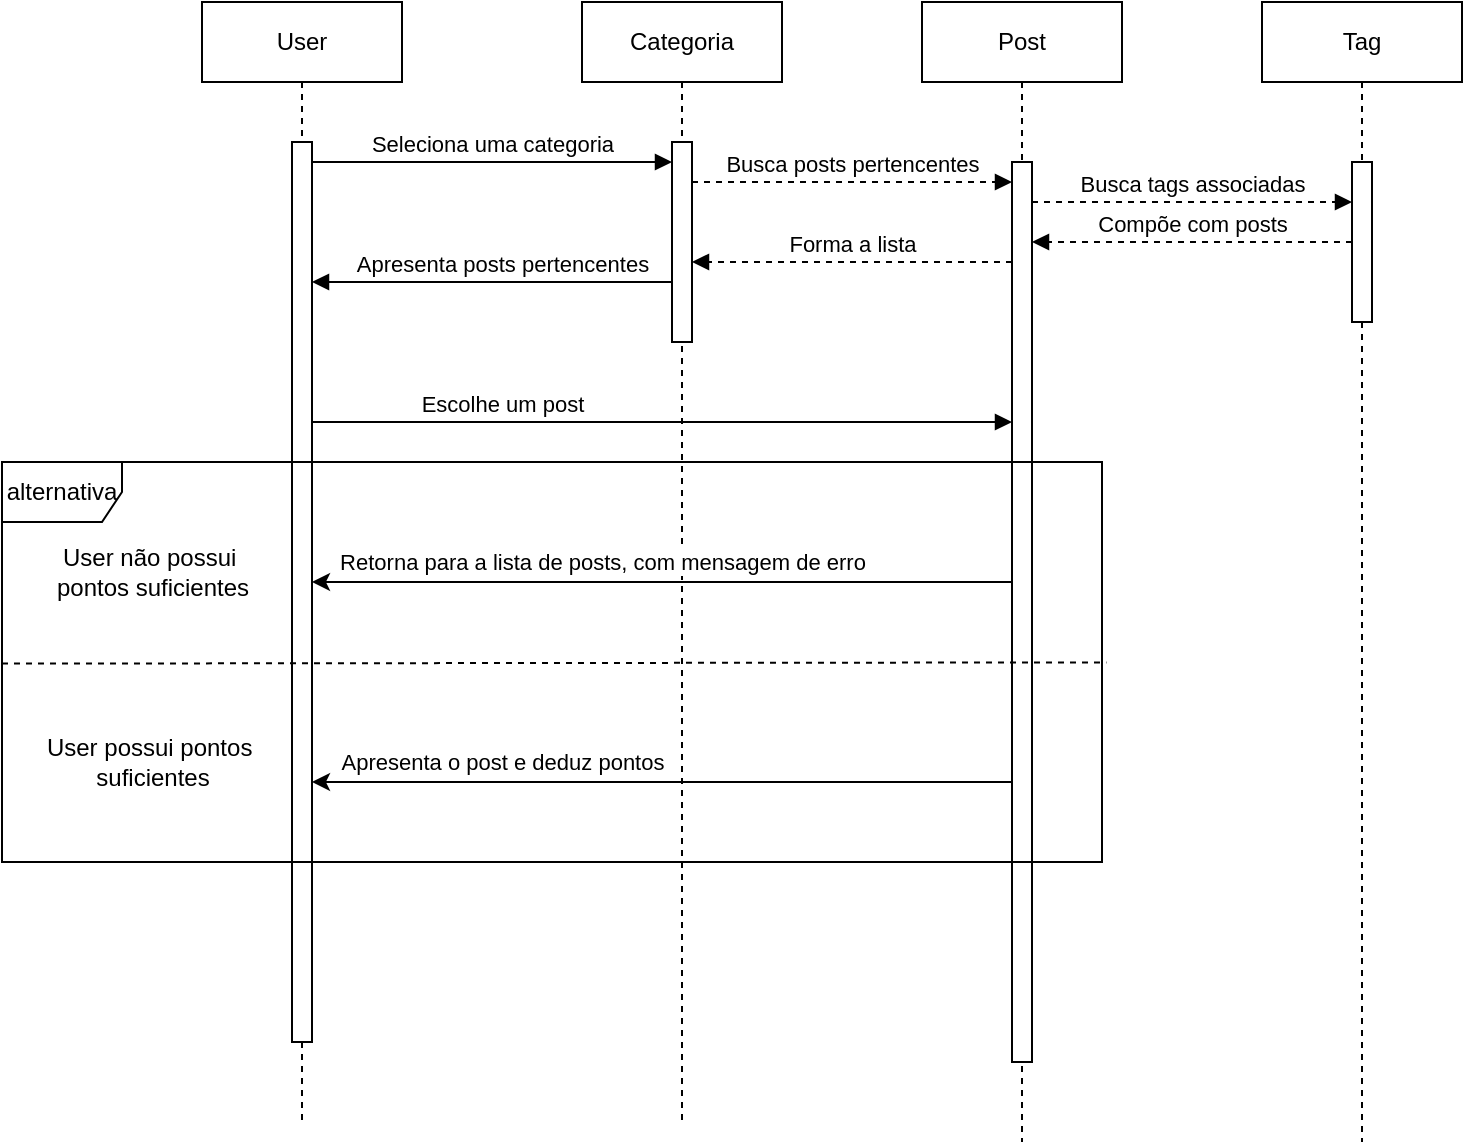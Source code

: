 <mxfile version="26.0.16">
  <diagram name="Page-1" id="2YBvvXClWsGukQMizWep">
    <mxGraphModel dx="1502" dy="677" grid="1" gridSize="10" guides="1" tooltips="1" connect="1" arrows="1" fold="1" page="1" pageScale="1" pageWidth="850" pageHeight="1100" math="0" shadow="0">
      <root>
        <mxCell id="0" />
        <mxCell id="1" parent="0" />
        <mxCell id="aM9ryv3xv72pqoxQDRHE-1" value="User" style="shape=umlLifeline;perimeter=lifelinePerimeter;whiteSpace=wrap;html=1;container=0;dropTarget=0;collapsible=0;recursiveResize=0;outlineConnect=0;portConstraint=eastwest;newEdgeStyle={&quot;edgeStyle&quot;:&quot;elbowEdgeStyle&quot;,&quot;elbow&quot;:&quot;vertical&quot;,&quot;curved&quot;:0,&quot;rounded&quot;:0};" parent="1" vertex="1">
          <mxGeometry x="180" y="30" width="100" height="560" as="geometry" />
        </mxCell>
        <mxCell id="aM9ryv3xv72pqoxQDRHE-2" value="" style="html=1;points=[];perimeter=orthogonalPerimeter;outlineConnect=0;targetShapes=umlLifeline;portConstraint=eastwest;newEdgeStyle={&quot;edgeStyle&quot;:&quot;elbowEdgeStyle&quot;,&quot;elbow&quot;:&quot;vertical&quot;,&quot;curved&quot;:0,&quot;rounded&quot;:0};" parent="aM9ryv3xv72pqoxQDRHE-1" vertex="1">
          <mxGeometry x="45" y="70" width="10" height="450" as="geometry" />
        </mxCell>
        <mxCell id="aM9ryv3xv72pqoxQDRHE-5" value="Categoria" style="shape=umlLifeline;perimeter=lifelinePerimeter;whiteSpace=wrap;html=1;container=0;dropTarget=0;collapsible=0;recursiveResize=0;outlineConnect=0;portConstraint=eastwest;newEdgeStyle={&quot;edgeStyle&quot;:&quot;elbowEdgeStyle&quot;,&quot;elbow&quot;:&quot;vertical&quot;,&quot;curved&quot;:0,&quot;rounded&quot;:0};" parent="1" vertex="1">
          <mxGeometry x="370" y="30" width="100" height="560" as="geometry" />
        </mxCell>
        <mxCell id="aM9ryv3xv72pqoxQDRHE-6" value="" style="html=1;points=[];perimeter=orthogonalPerimeter;outlineConnect=0;targetShapes=umlLifeline;portConstraint=eastwest;newEdgeStyle={&quot;edgeStyle&quot;:&quot;elbowEdgeStyle&quot;,&quot;elbow&quot;:&quot;vertical&quot;,&quot;curved&quot;:0,&quot;rounded&quot;:0};" parent="aM9ryv3xv72pqoxQDRHE-5" vertex="1">
          <mxGeometry x="45" y="70" width="10" height="100" as="geometry" />
        </mxCell>
        <mxCell id="aM9ryv3xv72pqoxQDRHE-7" value="Seleciona uma categoria" style="html=1;verticalAlign=bottom;endArrow=block;edgeStyle=elbowEdgeStyle;elbow=horizontal;curved=0;rounded=0;" parent="1" source="aM9ryv3xv72pqoxQDRHE-2" target="aM9ryv3xv72pqoxQDRHE-6" edge="1">
          <mxGeometry relative="1" as="geometry">
            <mxPoint x="345" y="120" as="sourcePoint" />
            <Array as="points">
              <mxPoint x="330" y="110" />
            </Array>
          </mxGeometry>
        </mxCell>
        <mxCell id="aM9ryv3xv72pqoxQDRHE-9" value="Apresenta posts pertencentes" style="html=1;verticalAlign=bottom;endArrow=block;edgeStyle=elbowEdgeStyle;elbow=vertical;curved=0;rounded=0;" parent="1" target="aM9ryv3xv72pqoxQDRHE-2" edge="1">
          <mxGeometry x="-0.056" relative="1" as="geometry">
            <mxPoint x="415" y="170" as="sourcePoint" />
            <Array as="points">
              <mxPoint x="350" y="170" />
            </Array>
            <mxPoint x="240" y="170" as="targetPoint" />
            <mxPoint as="offset" />
          </mxGeometry>
        </mxCell>
        <mxCell id="K3tkkCh4TKfrHV-Ib_or-1" value="Post" style="shape=umlLifeline;perimeter=lifelinePerimeter;whiteSpace=wrap;html=1;container=0;dropTarget=0;collapsible=0;recursiveResize=0;outlineConnect=0;portConstraint=eastwest;newEdgeStyle={&quot;edgeStyle&quot;:&quot;elbowEdgeStyle&quot;,&quot;elbow&quot;:&quot;vertical&quot;,&quot;curved&quot;:0,&quot;rounded&quot;:0};" vertex="1" parent="1">
          <mxGeometry x="540" y="30" width="100" height="570" as="geometry" />
        </mxCell>
        <mxCell id="K3tkkCh4TKfrHV-Ib_or-2" value="" style="html=1;points=[];perimeter=orthogonalPerimeter;outlineConnect=0;targetShapes=umlLifeline;portConstraint=eastwest;newEdgeStyle={&quot;edgeStyle&quot;:&quot;elbowEdgeStyle&quot;,&quot;elbow&quot;:&quot;vertical&quot;,&quot;curved&quot;:0,&quot;rounded&quot;:0};" vertex="1" parent="K3tkkCh4TKfrHV-Ib_or-1">
          <mxGeometry x="45" y="80" width="10" height="450" as="geometry" />
        </mxCell>
        <mxCell id="K3tkkCh4TKfrHV-Ib_or-3" value="Busca posts pertencentes" style="html=1;verticalAlign=bottom;endArrow=block;edgeStyle=elbowEdgeStyle;elbow=horizontal;curved=0;rounded=0;dashed=1;" edge="1" parent="1" target="K3tkkCh4TKfrHV-Ib_or-2">
          <mxGeometry relative="1" as="geometry">
            <mxPoint x="425" y="120" as="sourcePoint" />
            <Array as="points">
              <mxPoint x="530" y="120" />
            </Array>
            <mxPoint x="590" y="120" as="targetPoint" />
          </mxGeometry>
        </mxCell>
        <mxCell id="K3tkkCh4TKfrHV-Ib_or-4" value="Forma a lista" style="html=1;verticalAlign=bottom;endArrow=block;edgeStyle=elbowEdgeStyle;elbow=vertical;curved=0;rounded=0;dashed=1;" edge="1" parent="1">
          <mxGeometry relative="1" as="geometry">
            <mxPoint x="585" y="160" as="sourcePoint" />
            <Array as="points">
              <mxPoint x="520" y="160" />
            </Array>
            <mxPoint x="425" y="160" as="targetPoint" />
          </mxGeometry>
        </mxCell>
        <mxCell id="K3tkkCh4TKfrHV-Ib_or-5" value="Tag" style="shape=umlLifeline;perimeter=lifelinePerimeter;whiteSpace=wrap;html=1;container=0;dropTarget=0;collapsible=0;recursiveResize=0;outlineConnect=0;portConstraint=eastwest;newEdgeStyle={&quot;edgeStyle&quot;:&quot;elbowEdgeStyle&quot;,&quot;elbow&quot;:&quot;vertical&quot;,&quot;curved&quot;:0,&quot;rounded&quot;:0};" vertex="1" parent="1">
          <mxGeometry x="710" y="30" width="100" height="570" as="geometry" />
        </mxCell>
        <mxCell id="K3tkkCh4TKfrHV-Ib_or-6" value="" style="html=1;points=[];perimeter=orthogonalPerimeter;outlineConnect=0;targetShapes=umlLifeline;portConstraint=eastwest;newEdgeStyle={&quot;edgeStyle&quot;:&quot;elbowEdgeStyle&quot;,&quot;elbow&quot;:&quot;vertical&quot;,&quot;curved&quot;:0,&quot;rounded&quot;:0};" vertex="1" parent="K3tkkCh4TKfrHV-Ib_or-5">
          <mxGeometry x="45" y="80" width="10" height="80" as="geometry" />
        </mxCell>
        <mxCell id="K3tkkCh4TKfrHV-Ib_or-7" value="Busca tags associadas" style="html=1;verticalAlign=bottom;endArrow=block;edgeStyle=elbowEdgeStyle;elbow=horizontal;curved=0;rounded=0;dashed=1;" edge="1" parent="1" source="K3tkkCh4TKfrHV-Ib_or-2" target="K3tkkCh4TKfrHV-Ib_or-6">
          <mxGeometry relative="1" as="geometry">
            <mxPoint x="600" y="130" as="sourcePoint" />
            <Array as="points">
              <mxPoint x="705" y="130" />
            </Array>
            <mxPoint x="760" y="130" as="targetPoint" />
          </mxGeometry>
        </mxCell>
        <mxCell id="K3tkkCh4TKfrHV-Ib_or-8" value="Compõe com posts" style="html=1;verticalAlign=bottom;endArrow=block;edgeStyle=elbowEdgeStyle;elbow=vertical;curved=0;rounded=0;dashed=1;" edge="1" parent="1" source="K3tkkCh4TKfrHV-Ib_or-6" target="K3tkkCh4TKfrHV-Ib_or-2">
          <mxGeometry relative="1" as="geometry">
            <mxPoint x="595" y="170" as="sourcePoint" />
            <Array as="points">
              <mxPoint x="670" y="150" />
            </Array>
            <mxPoint x="435" y="170" as="targetPoint" />
          </mxGeometry>
        </mxCell>
        <mxCell id="K3tkkCh4TKfrHV-Ib_or-9" value="Escolhe um post" style="html=1;verticalAlign=bottom;endArrow=block;edgeStyle=elbowEdgeStyle;elbow=horizontal;curved=0;rounded=0;" edge="1" parent="1" source="aM9ryv3xv72pqoxQDRHE-2" target="K3tkkCh4TKfrHV-Ib_or-2">
          <mxGeometry x="-0.457" relative="1" as="geometry">
            <mxPoint x="250" y="230" as="sourcePoint" />
            <Array as="points">
              <mxPoint x="345" y="240" />
            </Array>
            <mxPoint x="430" y="230" as="targetPoint" />
            <mxPoint as="offset" />
          </mxGeometry>
        </mxCell>
        <mxCell id="K3tkkCh4TKfrHV-Ib_or-10" value="alternativa" style="shape=umlFrame;whiteSpace=wrap;html=1;pointerEvents=0;" vertex="1" parent="1">
          <mxGeometry x="80" y="260" width="550" height="200" as="geometry" />
        </mxCell>
        <mxCell id="K3tkkCh4TKfrHV-Ib_or-11" value="" style="edgeStyle=none;orthogonalLoop=1;jettySize=auto;html=1;rounded=0;exitX=0;exitY=0.504;exitDx=0;exitDy=0;exitPerimeter=0;entryX=1.004;entryY=0.501;entryDx=0;entryDy=0;entryPerimeter=0;endArrow=none;startFill=0;dashed=1;" edge="1" parent="1" source="K3tkkCh4TKfrHV-Ib_or-10" target="K3tkkCh4TKfrHV-Ib_or-10">
          <mxGeometry width="100" relative="1" as="geometry">
            <mxPoint x="50" y="520" as="sourcePoint" />
            <mxPoint x="150" y="520" as="targetPoint" />
            <Array as="points" />
          </mxGeometry>
        </mxCell>
        <mxCell id="K3tkkCh4TKfrHV-Ib_or-12" value="User possui pontos&amp;nbsp;&lt;div&gt;suficientes&lt;/div&gt;" style="text;html=1;align=center;verticalAlign=middle;resizable=0;points=[];autosize=1;strokeColor=none;fillColor=none;" vertex="1" parent="1">
          <mxGeometry x="90" y="390" width="130" height="40" as="geometry" />
        </mxCell>
        <mxCell id="K3tkkCh4TKfrHV-Ib_or-13" value="User não possui&amp;nbsp;&lt;div&gt;pontos&amp;nbsp;&lt;span style=&quot;background-color: transparent; color: light-dark(rgb(0, 0, 0), rgb(255, 255, 255));&quot;&gt;suficientes&lt;/span&gt;&lt;/div&gt;" style="text;html=1;align=center;verticalAlign=middle;resizable=0;points=[];autosize=1;strokeColor=none;fillColor=none;" vertex="1" parent="1">
          <mxGeometry x="95" y="295" width="120" height="40" as="geometry" />
        </mxCell>
        <mxCell id="K3tkkCh4TKfrHV-Ib_or-15" style="edgeStyle=elbowEdgeStyle;rounded=0;orthogonalLoop=1;jettySize=auto;html=1;elbow=vertical;curved=0;" edge="1" parent="1">
          <mxGeometry relative="1" as="geometry">
            <mxPoint x="585" y="320" as="sourcePoint" />
            <mxPoint x="235" y="320" as="targetPoint" />
            <Array as="points">
              <mxPoint x="410" y="320" />
            </Array>
          </mxGeometry>
        </mxCell>
        <mxCell id="K3tkkCh4TKfrHV-Ib_or-17" value="Retorna para a lista de posts, com mensagem de erro" style="edgeLabel;html=1;align=center;verticalAlign=middle;resizable=0;points=[];" vertex="1" connectable="0" parent="K3tkkCh4TKfrHV-Ib_or-15">
          <mxGeometry x="0.342" relative="1" as="geometry">
            <mxPoint x="30" y="-10" as="offset" />
          </mxGeometry>
        </mxCell>
        <mxCell id="K3tkkCh4TKfrHV-Ib_or-18" style="edgeStyle=elbowEdgeStyle;rounded=0;orthogonalLoop=1;jettySize=auto;html=1;elbow=horizontal;curved=0;" edge="1" parent="1" source="K3tkkCh4TKfrHV-Ib_or-2" target="aM9ryv3xv72pqoxQDRHE-2">
          <mxGeometry relative="1" as="geometry">
            <Array as="points">
              <mxPoint x="410" y="420" />
            </Array>
          </mxGeometry>
        </mxCell>
        <mxCell id="K3tkkCh4TKfrHV-Ib_or-19" value="Apresenta o post e deduz pontos" style="edgeLabel;html=1;align=center;verticalAlign=middle;resizable=0;points=[];" vertex="1" connectable="0" parent="K3tkkCh4TKfrHV-Ib_or-18">
          <mxGeometry x="0.041" relative="1" as="geometry">
            <mxPoint x="-73" y="-10" as="offset" />
          </mxGeometry>
        </mxCell>
      </root>
    </mxGraphModel>
  </diagram>
</mxfile>
